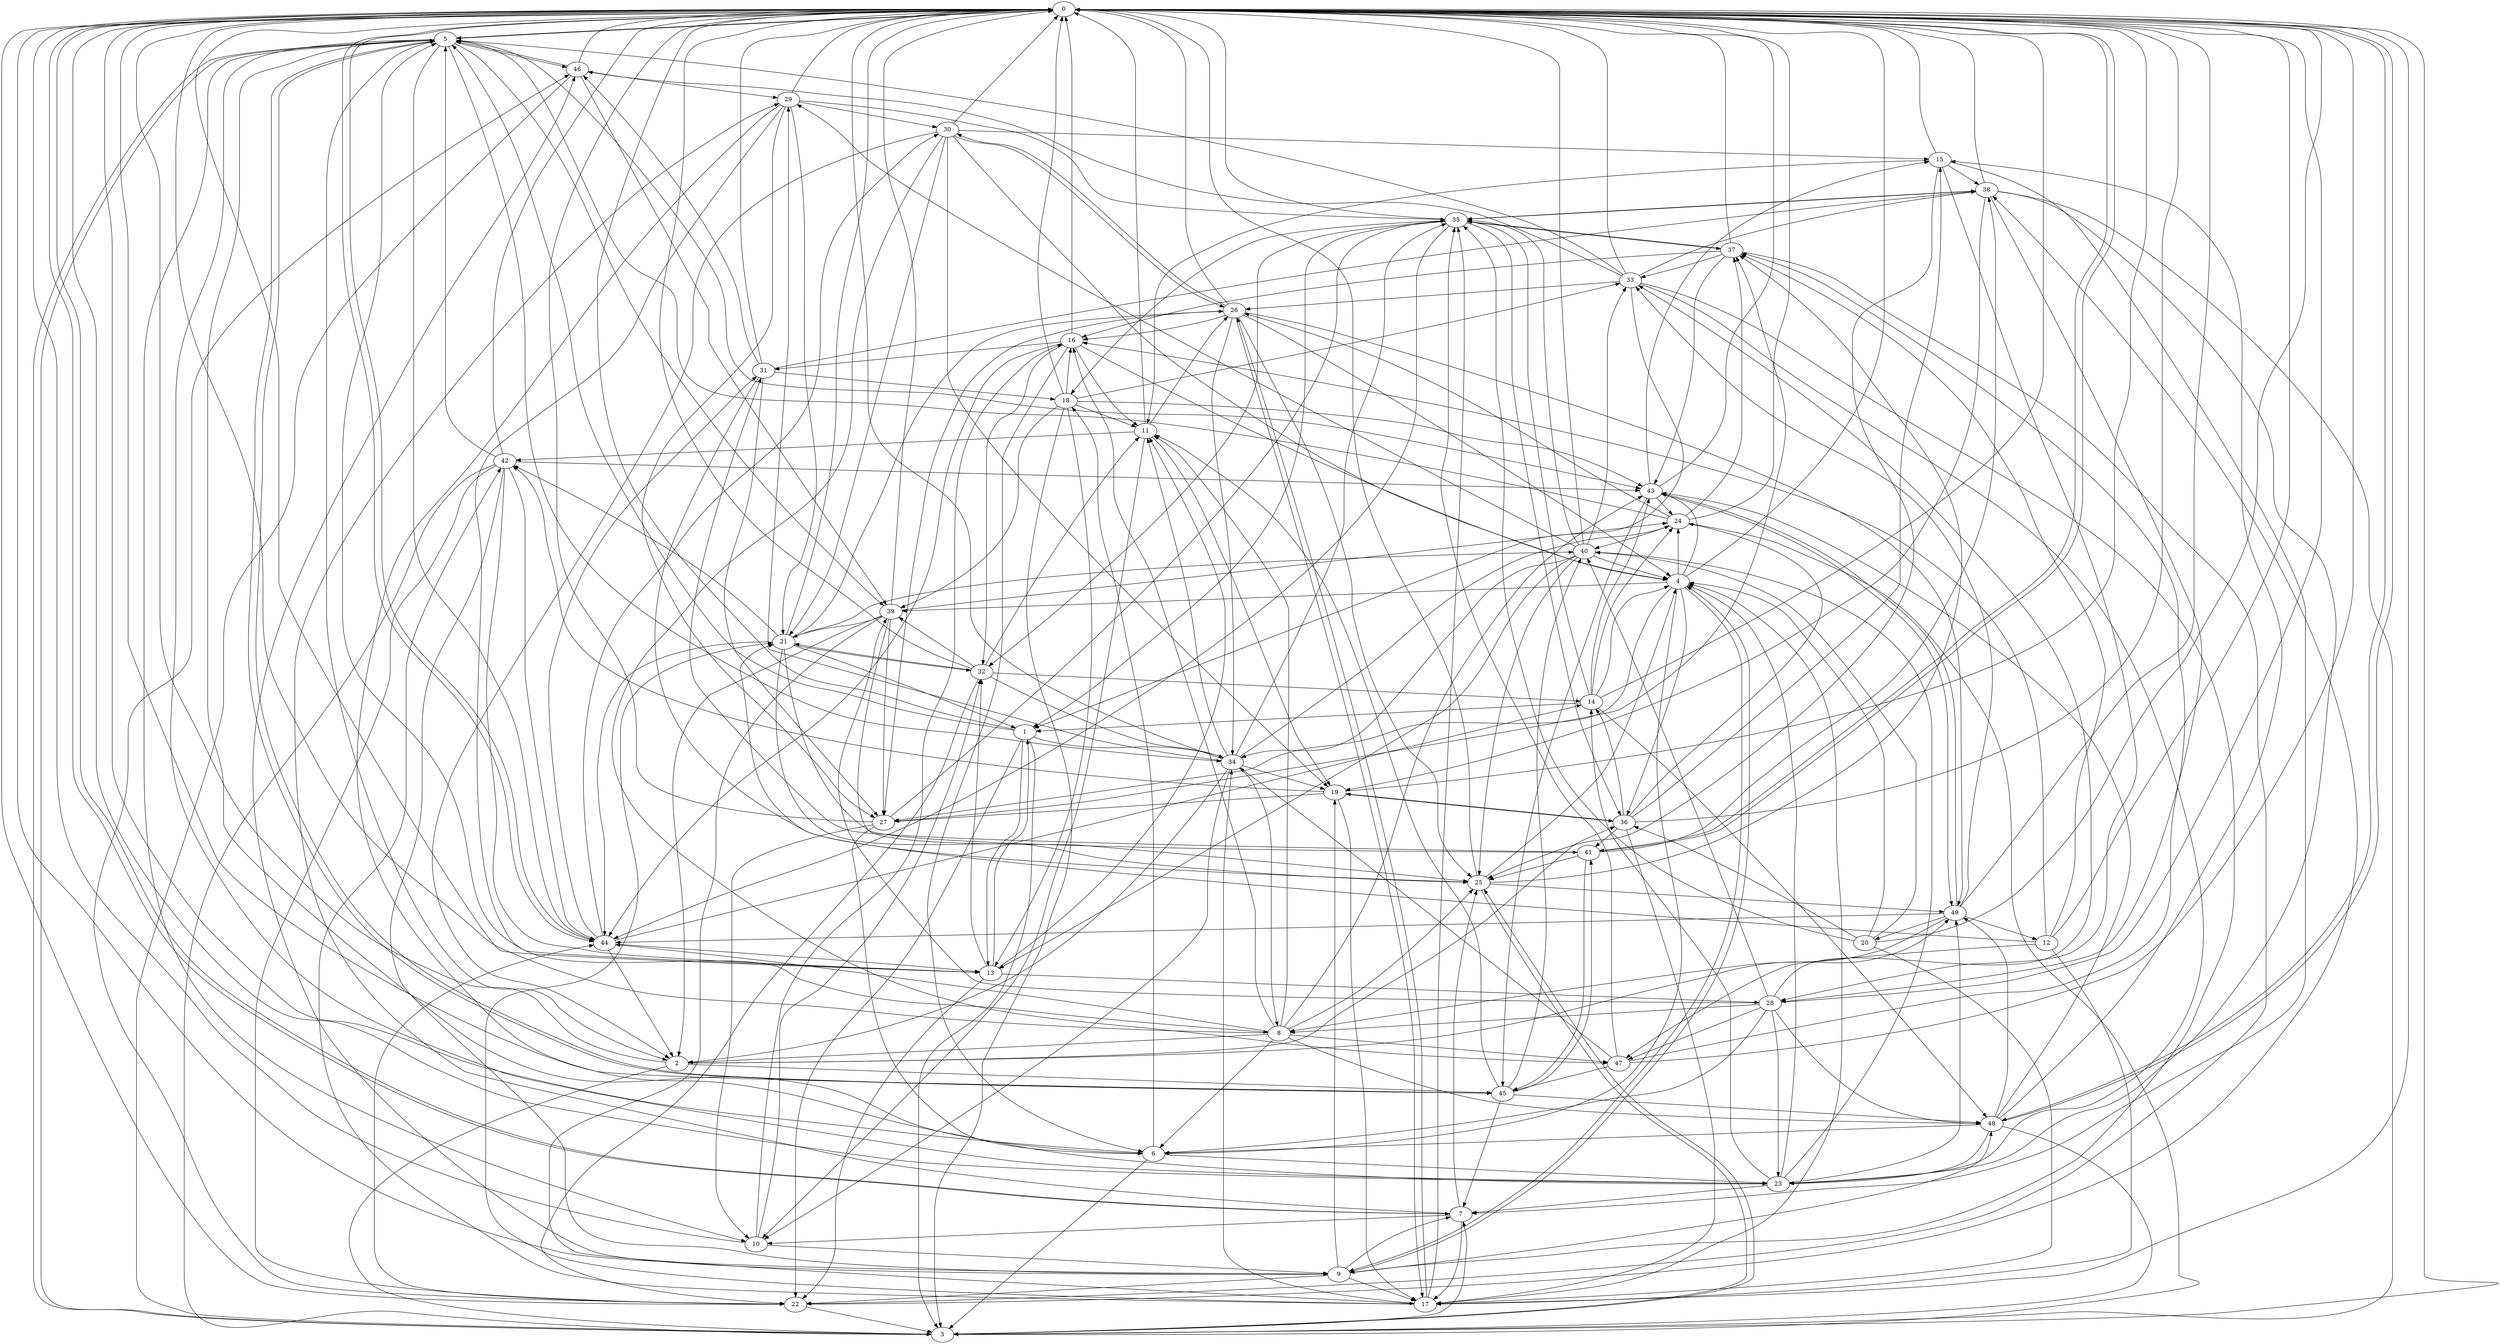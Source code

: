 strict digraph "" {
	0	 [component_delay=3];
	5	 [component_delay=3];
	0 -> 5	 [wire_delay=1];
	7	 [component_delay=3];
	0 -> 7	 [wire_delay=1];
	41	 [component_delay=3];
	0 -> 41	 [wire_delay=1];
	44	 [component_delay=3];
	0 -> 44	 [wire_delay=1];
	48	 [component_delay=3];
	0 -> 48	 [wire_delay=1];
	1	 [component_delay=3];
	1 -> 0	 [wire_delay=1];
	3	 [component_delay=3];
	1 -> 3	 [wire_delay=1];
	1 -> 5	 [wire_delay=1];
	13	 [component_delay=3];
	1 -> 13	 [wire_delay=1];
	22	 [component_delay=3];
	1 -> 22	 [wire_delay=1];
	34	 [component_delay=3];
	1 -> 34	 [wire_delay=1];
	2	 [component_delay=3];
	2 -> 0	 [wire_delay=1];
	2 -> 3	 [wire_delay=1];
	36	 [component_delay=3];
	2 -> 36	 [wire_delay=1];
	45	 [component_delay=3];
	2 -> 45	 [wire_delay=1];
	49	 [component_delay=3];
	2 -> 49	 [wire_delay=1];
	3 -> 0	 [wire_delay=1];
	3 -> 5	 [wire_delay=1];
	3 -> 7	 [wire_delay=1];
	25	 [component_delay=3];
	3 -> 25	 [wire_delay=1];
	4	 [component_delay=3];
	4 -> 0	 [wire_delay=1];
	6	 [component_delay=3];
	4 -> 6	 [wire_delay=1];
	9	 [component_delay=3];
	4 -> 9	 [wire_delay=1];
	24	 [component_delay=3];
	4 -> 24	 [wire_delay=1];
	27	 [component_delay=3];
	4 -> 27	 [wire_delay=1];
	4 -> 36	 [wire_delay=1];
	39	 [component_delay=3];
	4 -> 39	 [wire_delay=1];
	43	 [component_delay=3];
	4 -> 43	 [wire_delay=1];
	5 -> 0	 [wire_delay=1];
	5 -> 2	 [wire_delay=1];
	5 -> 3	 [wire_delay=1];
	5 -> 6	 [wire_delay=1];
	10	 [component_delay=3];
	5 -> 10	 [wire_delay=1];
	23	 [component_delay=3];
	5 -> 23	 [wire_delay=1];
	5 -> 34	 [wire_delay=1];
	5 -> 39	 [wire_delay=1];
	5 -> 43	 [wire_delay=1];
	5 -> 44	 [wire_delay=1];
	5 -> 45	 [wire_delay=1];
	46	 [component_delay=3];
	5 -> 46	 [wire_delay=1];
	6 -> 0	 [wire_delay=1];
	6 -> 3	 [wire_delay=1];
	18	 [component_delay=3];
	6 -> 18	 [wire_delay=1];
	6 -> 23	 [wire_delay=1];
	7 -> 0	 [wire_delay=1];
	7 -> 10	 [wire_delay=1];
	17	 [component_delay=3];
	7 -> 17	 [wire_delay=1];
	7 -> 25	 [wire_delay=1];
	29	 [component_delay=3];
	7 -> 29	 [wire_delay=1];
	8	 [component_delay=3];
	8 -> 0	 [wire_delay=1];
	8 -> 2	 [wire_delay=1];
	8 -> 6	 [wire_delay=1];
	11	 [component_delay=3];
	8 -> 11	 [wire_delay=1];
	16	 [component_delay=3];
	8 -> 16	 [wire_delay=1];
	8 -> 25	 [wire_delay=1];
	8 -> 43	 [wire_delay=1];
	8 -> 44	 [wire_delay=1];
	47	 [component_delay=3];
	8 -> 47	 [wire_delay=1];
	8 -> 48	 [wire_delay=1];
	9 -> 0	 [wire_delay=1];
	9 -> 4	 [wire_delay=1];
	9 -> 7	 [wire_delay=1];
	9 -> 17	 [wire_delay=1];
	19	 [component_delay=3];
	9 -> 19	 [wire_delay=1];
	9 -> 22	 [wire_delay=1];
	9 -> 46	 [wire_delay=1];
	9 -> 48	 [wire_delay=1];
	10 -> 0	 [wire_delay=1];
	10 -> 9	 [wire_delay=1];
	10 -> 16	 [wire_delay=1];
	32	 [component_delay=3];
	10 -> 32	 [wire_delay=1];
	11 -> 0	 [wire_delay=1];
	11 -> 10	 [wire_delay=1];
	11 -> 19	 [wire_delay=1];
	26	 [component_delay=3];
	11 -> 26	 [wire_delay=1];
	42	 [component_delay=3];
	11 -> 42	 [wire_delay=1];
	12	 [component_delay=3];
	12 -> 0	 [wire_delay=1];
	12 -> 16	 [wire_delay=1];
	12 -> 17	 [wire_delay=1];
	21	 [component_delay=3];
	12 -> 21	 [wire_delay=1];
	37	 [component_delay=3];
	12 -> 37	 [wire_delay=1];
	12 -> 47	 [wire_delay=1];
	13 -> 0	 [wire_delay=1];
	13 -> 1	 [wire_delay=1];
	13 -> 5	 [wire_delay=1];
	13 -> 11	 [wire_delay=1];
	13 -> 22	 [wire_delay=1];
	28	 [component_delay=3];
	13 -> 28	 [wire_delay=1];
	13 -> 32	 [wire_delay=1];
	14	 [component_delay=3];
	14 -> 0	 [wire_delay=1];
	14 -> 1	 [wire_delay=1];
	14 -> 4	 [wire_delay=1];
	14 -> 24	 [wire_delay=1];
	35	 [component_delay=3];
	14 -> 35	 [wire_delay=1];
	14 -> 43	 [wire_delay=1];
	14 -> 48	 [wire_delay=1];
	15	 [component_delay=3];
	15 -> 0	 [wire_delay=1];
	15 -> 7	 [wire_delay=1];
	15 -> 11	 [wire_delay=1];
	15 -> 25	 [wire_delay=1];
	15 -> 28	 [wire_delay=1];
	38	 [component_delay=3];
	15 -> 38	 [wire_delay=1];
	16 -> 0	 [wire_delay=1];
	16 -> 4	 [wire_delay=1];
	16 -> 6	 [wire_delay=1];
	16 -> 11	 [wire_delay=1];
	31	 [component_delay=3];
	16 -> 31	 [wire_delay=1];
	16 -> 32	 [wire_delay=1];
	16 -> 44	 [wire_delay=1];
	17 -> 0	 [wire_delay=1];
	17 -> 4	 [wire_delay=1];
	17 -> 21	 [wire_delay=1];
	17 -> 26	 [wire_delay=1];
	17 -> 34	 [wire_delay=1];
	17 -> 35	 [wire_delay=1];
	17 -> 42	 [wire_delay=1];
	18 -> 0	 [wire_delay=1];
	18 -> 3	 [wire_delay=1];
	18 -> 11	 [wire_delay=1];
	18 -> 13	 [wire_delay=1];
	18 -> 16	 [wire_delay=1];
	33	 [component_delay=3];
	18 -> 33	 [wire_delay=1];
	18 -> 39	 [wire_delay=1];
	18 -> 43	 [wire_delay=1];
	19 -> 0	 [wire_delay=1];
	19 -> 17	 [wire_delay=1];
	19 -> 27	 [wire_delay=1];
	19 -> 36	 [wire_delay=1];
	19 -> 42	 [wire_delay=1];
	20	 [component_delay=3];
	20 -> 0	 [wire_delay=1];
	20 -> 4	 [wire_delay=1];
	20 -> 17	 [wire_delay=1];
	20 -> 35	 [wire_delay=1];
	20 -> 36	 [wire_delay=1];
	40	 [component_delay=3];
	20 -> 40	 [wire_delay=1];
	21 -> 0	 [wire_delay=1];
	21 -> 1	 [wire_delay=1];
	21 -> 25	 [wire_delay=1];
	21 -> 26	 [wire_delay=1];
	21 -> 32	 [wire_delay=1];
	21 -> 40	 [wire_delay=1];
	21 -> 41	 [wire_delay=1];
	21 -> 42	 [wire_delay=1];
	21 -> 44	 [wire_delay=1];
	22 -> 0	 [wire_delay=1];
	22 -> 3	 [wire_delay=1];
	22 -> 38	 [wire_delay=1];
	22 -> 44	 [wire_delay=1];
	22 -> 46	 [wire_delay=1];
	23 -> 0	 [wire_delay=1];
	23 -> 4	 [wire_delay=1];
	23 -> 7	 [wire_delay=1];
	23 -> 14	 [wire_delay=1];
	23 -> 40	 [wire_delay=1];
	23 -> 49	 [wire_delay=1];
	24 -> 0	 [wire_delay=1];
	24 -> 3	 [wire_delay=1];
	24 -> 5	 [wire_delay=1];
	24 -> 26	 [wire_delay=1];
	24 -> 37	 [wire_delay=1];
	24 -> 40	 [wire_delay=1];
	25 -> 0	 [wire_delay=1];
	25 -> 3	 [wire_delay=1];
	25 -> 4	 [wire_delay=1];
	25 -> 37	 [wire_delay=1];
	25 -> 49	 [wire_delay=1];
	26 -> 0	 [wire_delay=1];
	26 -> 4	 [wire_delay=1];
	26 -> 16	 [wire_delay=1];
	26 -> 17	 [wire_delay=1];
	26 -> 25	 [wire_delay=1];
	26 -> 27	 [wire_delay=1];
	30	 [component_delay=3];
	26 -> 30	 [wire_delay=1];
	26 -> 34	 [wire_delay=1];
	26 -> 49	 [wire_delay=1];
	27 -> 0	 [wire_delay=1];
	27 -> 6	 [wire_delay=1];
	27 -> 10	 [wire_delay=1];
	27 -> 35	 [wire_delay=1];
	27 -> 37	 [wire_delay=1];
	28 -> 0	 [wire_delay=1];
	28 -> 6	 [wire_delay=1];
	28 -> 8	 [wire_delay=1];
	28 -> 23	 [wire_delay=1];
	28 -> 33	 [wire_delay=1];
	28 -> 39	 [wire_delay=1];
	28 -> 40	 [wire_delay=1];
	28 -> 47	 [wire_delay=1];
	28 -> 48	 [wire_delay=1];
	29 -> 0	 [wire_delay=1];
	29 -> 8	 [wire_delay=1];
	29 -> 21	 [wire_delay=1];
	29 -> 23	 [wire_delay=1];
	29 -> 27	 [wire_delay=1];
	29 -> 30	 [wire_delay=1];
	29 -> 35	 [wire_delay=1];
	30 -> 0	 [wire_delay=1];
	30 -> 2	 [wire_delay=1];
	30 -> 4	 [wire_delay=1];
	30 -> 15	 [wire_delay=1];
	30 -> 19	 [wire_delay=1];
	30 -> 21	 [wire_delay=1];
	30 -> 26	 [wire_delay=1];
	30 -> 47	 [wire_delay=1];
	31 -> 0	 [wire_delay=1];
	31 -> 18	 [wire_delay=1];
	31 -> 25	 [wire_delay=1];
	31 -> 27	 [wire_delay=1];
	31 -> 38	 [wire_delay=1];
	31 -> 46	 [wire_delay=1];
	32 -> 0	 [wire_delay=1];
	32 -> 11	 [wire_delay=1];
	32 -> 14	 [wire_delay=1];
	32 -> 21	 [wire_delay=1];
	32 -> 22	 [wire_delay=1];
	32 -> 34	 [wire_delay=1];
	32 -> 39	 [wire_delay=1];
	33 -> 0	 [wire_delay=1];
	33 -> 1	 [wire_delay=1];
	33 -> 5	 [wire_delay=1];
	33 -> 9	 [wire_delay=1];
	33 -> 23	 [wire_delay=1];
	33 -> 26	 [wire_delay=1];
	33 -> 38	 [wire_delay=1];
	33 -> 46	 [wire_delay=1];
	34 -> 0	 [wire_delay=1];
	34 -> 2	 [wire_delay=1];
	34 -> 8	 [wire_delay=1];
	34 -> 10	 [wire_delay=1];
	34 -> 11	 [wire_delay=1];
	34 -> 19	 [wire_delay=1];
	34 -> 24	 [wire_delay=1];
	34 -> 29	 [wire_delay=1];
	34 -> 35	 [wire_delay=1];
	35 -> 0	 [wire_delay=1];
	35 -> 1	 [wire_delay=1];
	35 -> 18	 [wire_delay=1];
	35 -> 32	 [wire_delay=1];
	35 -> 36	 [wire_delay=1];
	35 -> 37	 [wire_delay=1];
	35 -> 38	 [wire_delay=1];
	35 -> 44	 [wire_delay=1];
	36 -> 0	 [wire_delay=1];
	36 -> 14	 [wire_delay=1];
	36 -> 15	 [wire_delay=1];
	36 -> 17	 [wire_delay=1];
	36 -> 19	 [wire_delay=1];
	36 -> 24	 [wire_delay=1];
	36 -> 41	 [wire_delay=1];
	37 -> 0	 [wire_delay=1];
	37 -> 16	 [wire_delay=1];
	37 -> 22	 [wire_delay=1];
	37 -> 33	 [wire_delay=1];
	37 -> 35	 [wire_delay=1];
	37 -> 43	 [wire_delay=1];
	38 -> 0	 [wire_delay=1];
	38 -> 3	 [wire_delay=1];
	38 -> 19	 [wire_delay=1];
	38 -> 23	 [wire_delay=1];
	38 -> 28	 [wire_delay=1];
	38 -> 35	 [wire_delay=1];
	39 -> 0	 [wire_delay=1];
	39 -> 2	 [wire_delay=1];
	39 -> 17	 [wire_delay=1];
	39 -> 21	 [wire_delay=1];
	39 -> 24	 [wire_delay=1];
	39 -> 25	 [wire_delay=1];
	39 -> 27	 [wire_delay=1];
	40 -> 0	 [wire_delay=1];
	40 -> 4	 [wire_delay=1];
	40 -> 13	 [wire_delay=1];
	40 -> 25	 [wire_delay=1];
	40 -> 29	 [wire_delay=1];
	40 -> 33	 [wire_delay=1];
	40 -> 34	 [wire_delay=1];
	40 -> 35	 [wire_delay=1];
	41 -> 0	 [wire_delay=1];
	41 -> 25	 [wire_delay=1];
	41 -> 31	 [wire_delay=1];
	41 -> 38	 [wire_delay=1];
	41 -> 45	 [wire_delay=1];
	42 -> 0	 [wire_delay=1];
	42 -> 3	 [wire_delay=1];
	42 -> 5	 [wire_delay=1];
	42 -> 9	 [wire_delay=1];
	42 -> 13	 [wire_delay=1];
	42 -> 22	 [wire_delay=1];
	42 -> 43	 [wire_delay=1];
	42 -> 44	 [wire_delay=1];
	43 -> 0	 [wire_delay=1];
	43 -> 15	 [wire_delay=1];
	43 -> 24	 [wire_delay=1];
	43 -> 45	 [wire_delay=1];
	43 -> 49	 [wire_delay=1];
	44 -> 0	 [wire_delay=1];
	44 -> 2	 [wire_delay=1];
	44 -> 13	 [wire_delay=1];
	44 -> 14	 [wire_delay=1];
	44 -> 30	 [wire_delay=1];
	44 -> 31	 [wire_delay=1];
	45 -> 0	 [wire_delay=1];
	45 -> 5	 [wire_delay=1];
	45 -> 7	 [wire_delay=1];
	45 -> 11	 [wire_delay=1];
	45 -> 40	 [wire_delay=1];
	45 -> 41	 [wire_delay=1];
	45 -> 48	 [wire_delay=1];
	46 -> 0	 [wire_delay=1];
	46 -> 3	 [wire_delay=1];
	46 -> 5	 [wire_delay=1];
	46 -> 29	 [wire_delay=1];
	46 -> 39	 [wire_delay=1];
	47 -> 0	 [wire_delay=1];
	47 -> 34	 [wire_delay=1];
	47 -> 35	 [wire_delay=1];
	47 -> 37	 [wire_delay=1];
	47 -> 45	 [wire_delay=1];
	48 -> 0	 [wire_delay=1];
	48 -> 3	 [wire_delay=1];
	48 -> 6	 [wire_delay=1];
	48 -> 15	 [wire_delay=1];
	48 -> 23	 [wire_delay=1];
	48 -> 43	 [wire_delay=1];
	48 -> 49	 [wire_delay=1];
	49 -> 0	 [wire_delay=1];
	49 -> 8	 [wire_delay=1];
	49 -> 12	 [wire_delay=1];
	49 -> 20	 [wire_delay=1];
	49 -> 33	 [wire_delay=1];
	49 -> 43	 [wire_delay=1];
	49 -> 44	 [wire_delay=1];
}

